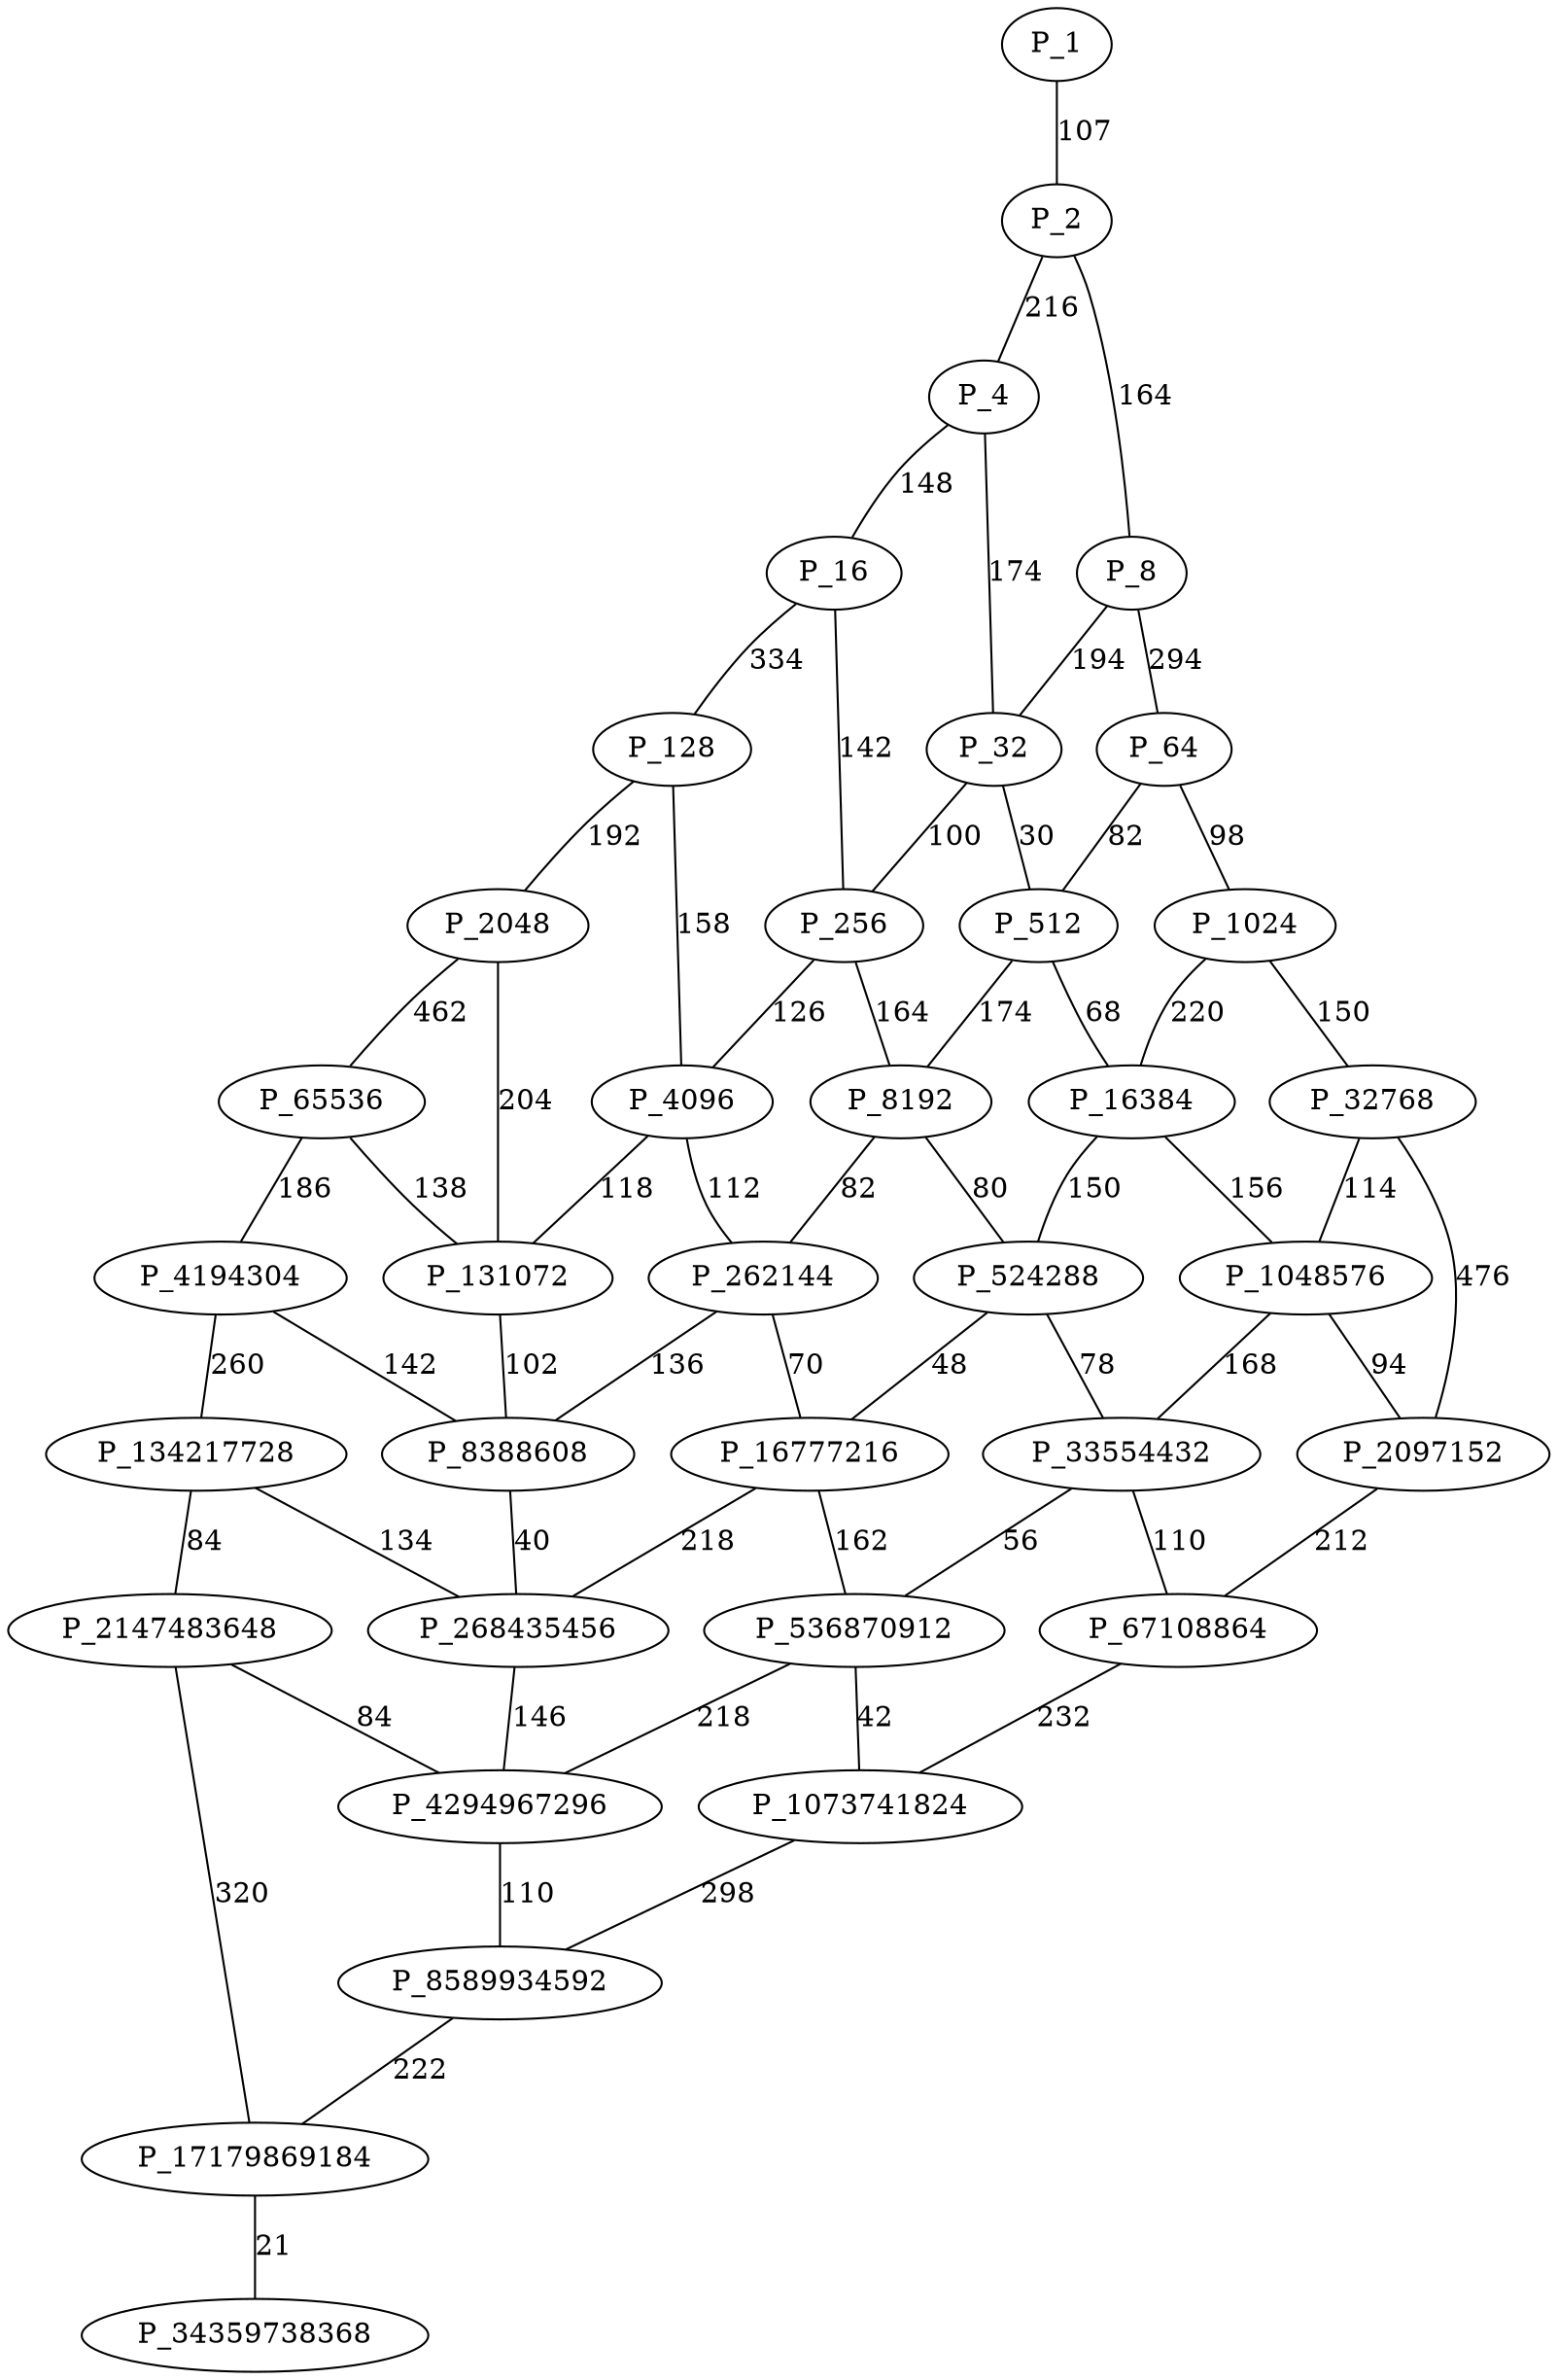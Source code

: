 graph {
	P_1 -- P_2 [label="107"];
	P_2 -- P_4 [label="216"];
	P_2 -- P_8 [label="164"];
	P_4 -- P_16 [label="148"];
	P_4 -- P_32 [label="174"];
	P_8 -- P_32 [label="194"];
	P_8 -- P_64 [label="294"];
	P_16 -- P_128 [label="334"];
	P_16 -- P_256 [label="142"];
	P_32 -- P_256 [label="100"];
	P_32 -- P_512 [label="30"];
	P_64 -- P_512 [label="82"];
	P_64 -- P_1024 [label="98"];
	P_128 -- P_2048 [label="192"];
	P_128 -- P_4096 [label="158"];
	P_256 -- P_4096 [label="126"];
	P_256 -- P_8192 [label="164"];
	P_512 -- P_8192 [label="174"];
	P_512 -- P_16384 [label="68"];
	P_1024 -- P_16384 [label="220"];
	P_1024 -- P_32768 [label="150"];
	P_2048 -- P_65536 [label="462"];
	P_2048 -- P_131072 [label="204"];
	P_4096 -- P_131072 [label="118"];
	P_4096 -- P_262144 [label="112"];
	P_8192 -- P_262144 [label="82"];
	P_8192 -- P_524288 [label="80"];
	P_16384 -- P_524288 [label="150"];
	P_16384 -- P_1048576 [label="156"];
	P_32768 -- P_1048576 [label="114"];
	P_32768 -- P_2097152 [label="476"];
	P_65536 -- P_131072 [label="138"];
	P_65536 -- P_4194304 [label="186"];
	P_131072 -- P_8388608 [label="102"];
	P_262144 -- P_8388608 [label="136"];
	P_262144 -- P_16777216 [label="70"];
	P_524288 -- P_16777216 [label="48"];
	P_524288 -- P_33554432 [label="78"];
	P_1048576 -- P_33554432 [label="168"];
	P_1048576 -- P_2097152 [label="94"];
	P_2097152 -- P_67108864 [label="212"];
	P_4194304 -- P_8388608 [label="142"];
	P_4194304 -- P_134217728 [label="260"];
	P_8388608 -- P_268435456 [label="40"];
	P_16777216 -- P_268435456 [label="218"];
	P_16777216 -- P_536870912 [label="162"];
	P_33554432 -- P_536870912 [label="56"];
	P_33554432 -- P_67108864 [label="110"];
	P_67108864 -- P_1073741824 [label="232"];
	P_134217728 -- P_268435456 [label="134"];
	P_134217728 -- P_2147483648 [label="84"];
	P_268435456 -- P_4294967296 [label="146"];
	P_536870912 -- P_4294967296 [label="218"];
	P_536870912 -- P_1073741824 [label="42"];
	P_1073741824 -- P_8589934592 [label="298"];
	P_2147483648 -- P_4294967296 [label="84"];
	P_2147483648 -- P_17179869184 [label="320"];
	P_4294967296 -- P_8589934592 [label="110"];
	P_8589934592 -- P_17179869184 [label="222"];
	P_17179869184 -- P_34359738368 [label="21"];
}
